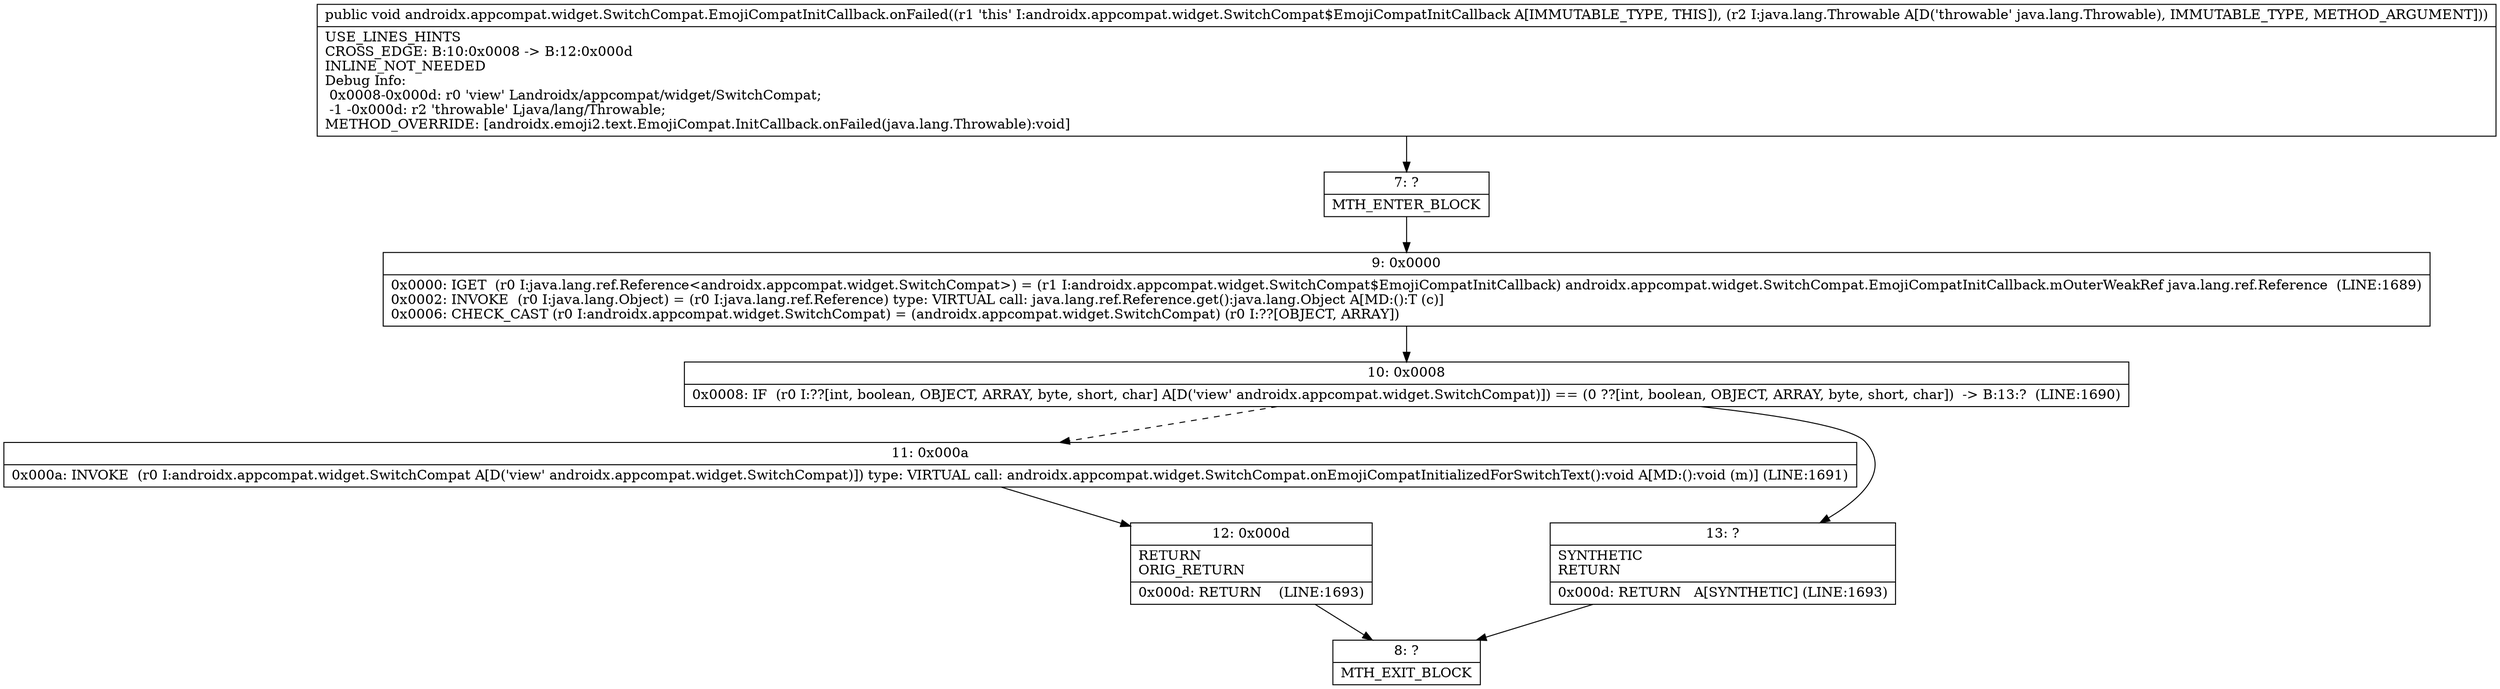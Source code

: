 digraph "CFG forandroidx.appcompat.widget.SwitchCompat.EmojiCompatInitCallback.onFailed(Ljava\/lang\/Throwable;)V" {
Node_7 [shape=record,label="{7\:\ ?|MTH_ENTER_BLOCK\l}"];
Node_9 [shape=record,label="{9\:\ 0x0000|0x0000: IGET  (r0 I:java.lang.ref.Reference\<androidx.appcompat.widget.SwitchCompat\>) = (r1 I:androidx.appcompat.widget.SwitchCompat$EmojiCompatInitCallback) androidx.appcompat.widget.SwitchCompat.EmojiCompatInitCallback.mOuterWeakRef java.lang.ref.Reference  (LINE:1689)\l0x0002: INVOKE  (r0 I:java.lang.Object) = (r0 I:java.lang.ref.Reference) type: VIRTUAL call: java.lang.ref.Reference.get():java.lang.Object A[MD:():T (c)]\l0x0006: CHECK_CAST (r0 I:androidx.appcompat.widget.SwitchCompat) = (androidx.appcompat.widget.SwitchCompat) (r0 I:??[OBJECT, ARRAY]) \l}"];
Node_10 [shape=record,label="{10\:\ 0x0008|0x0008: IF  (r0 I:??[int, boolean, OBJECT, ARRAY, byte, short, char] A[D('view' androidx.appcompat.widget.SwitchCompat)]) == (0 ??[int, boolean, OBJECT, ARRAY, byte, short, char])  \-\> B:13:?  (LINE:1690)\l}"];
Node_11 [shape=record,label="{11\:\ 0x000a|0x000a: INVOKE  (r0 I:androidx.appcompat.widget.SwitchCompat A[D('view' androidx.appcompat.widget.SwitchCompat)]) type: VIRTUAL call: androidx.appcompat.widget.SwitchCompat.onEmojiCompatInitializedForSwitchText():void A[MD:():void (m)] (LINE:1691)\l}"];
Node_12 [shape=record,label="{12\:\ 0x000d|RETURN\lORIG_RETURN\l|0x000d: RETURN    (LINE:1693)\l}"];
Node_8 [shape=record,label="{8\:\ ?|MTH_EXIT_BLOCK\l}"];
Node_13 [shape=record,label="{13\:\ ?|SYNTHETIC\lRETURN\l|0x000d: RETURN   A[SYNTHETIC] (LINE:1693)\l}"];
MethodNode[shape=record,label="{public void androidx.appcompat.widget.SwitchCompat.EmojiCompatInitCallback.onFailed((r1 'this' I:androidx.appcompat.widget.SwitchCompat$EmojiCompatInitCallback A[IMMUTABLE_TYPE, THIS]), (r2 I:java.lang.Throwable A[D('throwable' java.lang.Throwable), IMMUTABLE_TYPE, METHOD_ARGUMENT]))  | USE_LINES_HINTS\lCROSS_EDGE: B:10:0x0008 \-\> B:12:0x000d\lINLINE_NOT_NEEDED\lDebug Info:\l  0x0008\-0x000d: r0 'view' Landroidx\/appcompat\/widget\/SwitchCompat;\l  \-1 \-0x000d: r2 'throwable' Ljava\/lang\/Throwable;\lMETHOD_OVERRIDE: [androidx.emoji2.text.EmojiCompat.InitCallback.onFailed(java.lang.Throwable):void]\l}"];
MethodNode -> Node_7;Node_7 -> Node_9;
Node_9 -> Node_10;
Node_10 -> Node_11[style=dashed];
Node_10 -> Node_13;
Node_11 -> Node_12;
Node_12 -> Node_8;
Node_13 -> Node_8;
}

